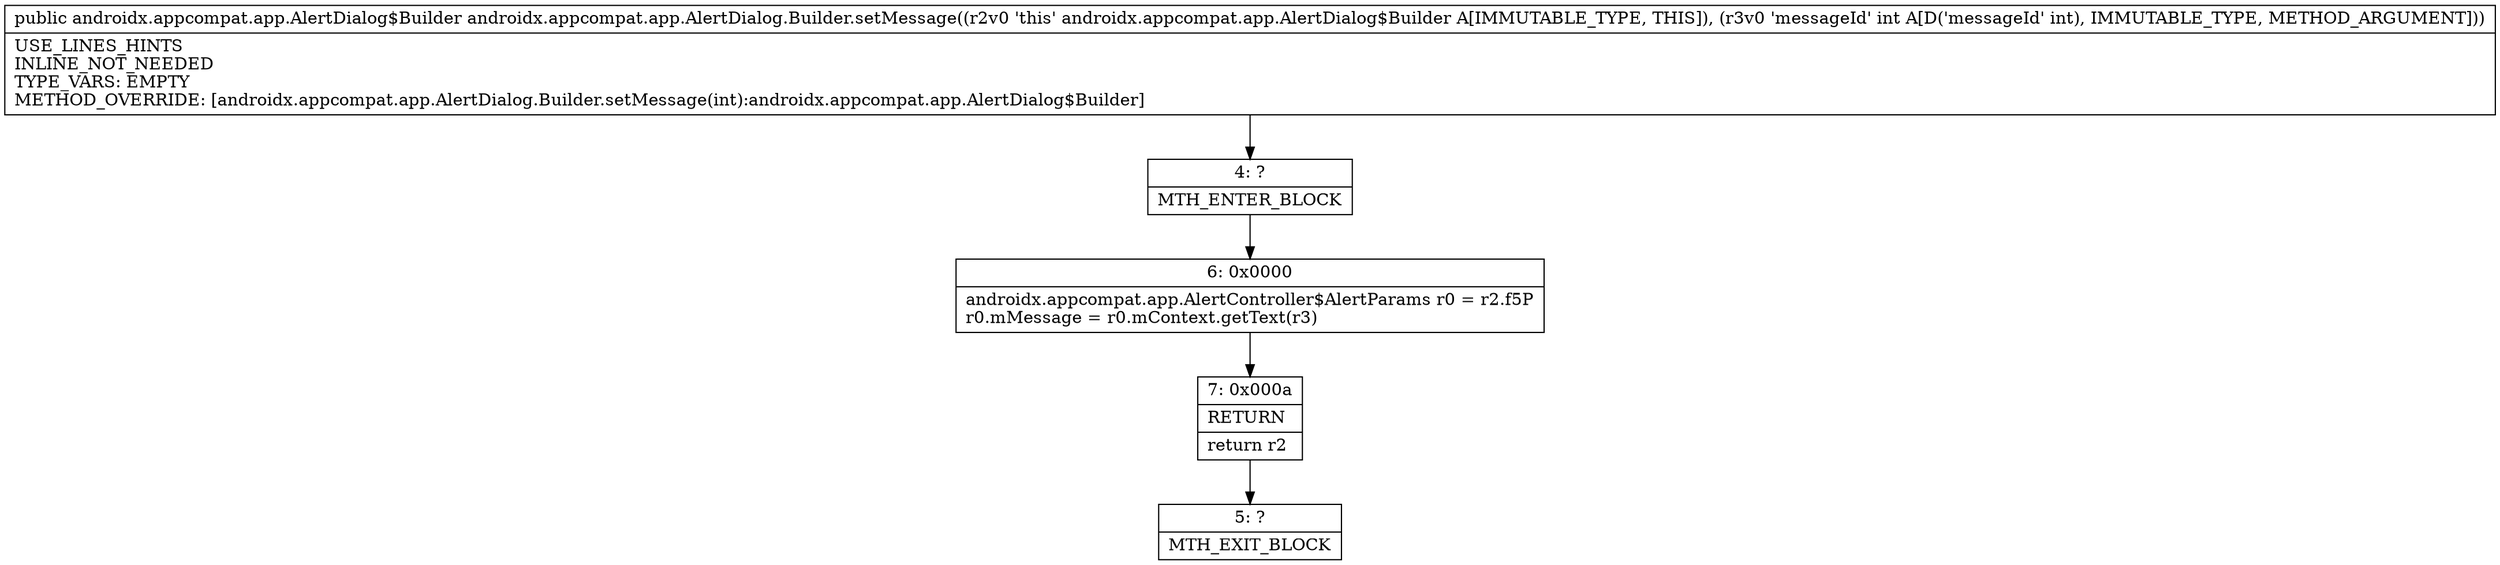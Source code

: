 digraph "CFG forandroidx.appcompat.app.AlertDialog.Builder.setMessage(I)Landroidx\/appcompat\/app\/AlertDialog$Builder;" {
Node_4 [shape=record,label="{4\:\ ?|MTH_ENTER_BLOCK\l}"];
Node_6 [shape=record,label="{6\:\ 0x0000|androidx.appcompat.app.AlertController$AlertParams r0 = r2.f5P\lr0.mMessage = r0.mContext.getText(r3)\l}"];
Node_7 [shape=record,label="{7\:\ 0x000a|RETURN\l|return r2\l}"];
Node_5 [shape=record,label="{5\:\ ?|MTH_EXIT_BLOCK\l}"];
MethodNode[shape=record,label="{public androidx.appcompat.app.AlertDialog$Builder androidx.appcompat.app.AlertDialog.Builder.setMessage((r2v0 'this' androidx.appcompat.app.AlertDialog$Builder A[IMMUTABLE_TYPE, THIS]), (r3v0 'messageId' int A[D('messageId' int), IMMUTABLE_TYPE, METHOD_ARGUMENT]))  | USE_LINES_HINTS\lINLINE_NOT_NEEDED\lTYPE_VARS: EMPTY\lMETHOD_OVERRIDE: [androidx.appcompat.app.AlertDialog.Builder.setMessage(int):androidx.appcompat.app.AlertDialog$Builder]\l}"];
MethodNode -> Node_4;Node_4 -> Node_6;
Node_6 -> Node_7;
Node_7 -> Node_5;
}

